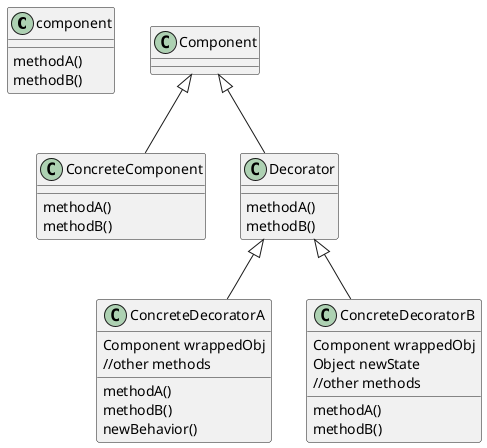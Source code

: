 @startuml decorator pattern
class component{
    methodA()
    methodB()
}



class ConcreteComponent{
    methodA()
    methodB()
}

class Decorator{
    methodA()
    methodB()
}


class ConcreteDecoratorA {
    Component wrappedObj
    methodA()
    methodB()
    newBehavior()
    //other methods
}


class ConcreteDecoratorB {
    Component wrappedObj
    Object newState
    methodA()
    methodB()
    //other methods
}


Component <|-- ConcreteComponent
Component <|-- Decorator
Decorator <|-- ConcreteDecoratorA
Decorator <|-- ConcreteDecoratorB
@enduml